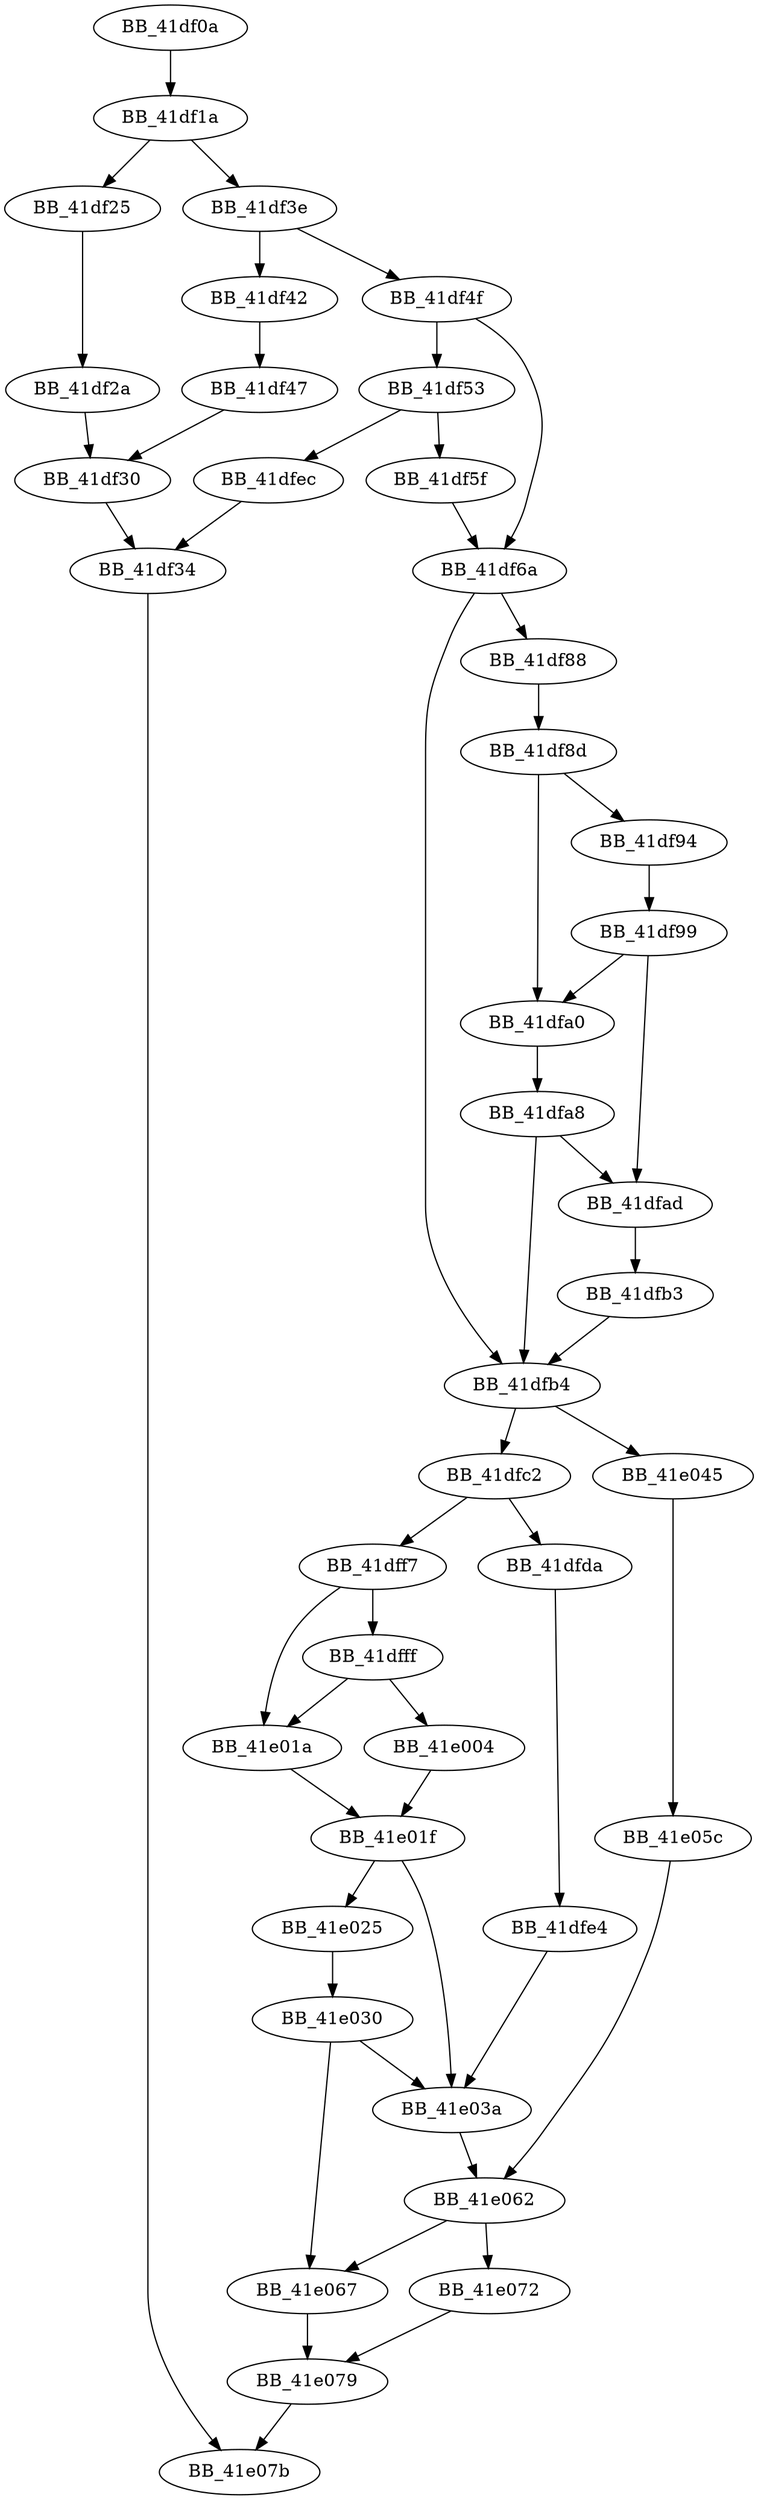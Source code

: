 DiGraph __flswbuf{
BB_41df0a->BB_41df1a
BB_41df1a->BB_41df25
BB_41df1a->BB_41df3e
BB_41df25->BB_41df2a
BB_41df2a->BB_41df30
BB_41df30->BB_41df34
BB_41df34->BB_41e07b
BB_41df3e->BB_41df42
BB_41df3e->BB_41df4f
BB_41df42->BB_41df47
BB_41df47->BB_41df30
BB_41df4f->BB_41df53
BB_41df4f->BB_41df6a
BB_41df53->BB_41df5f
BB_41df53->BB_41dfec
BB_41df5f->BB_41df6a
BB_41df6a->BB_41df88
BB_41df6a->BB_41dfb4
BB_41df88->BB_41df8d
BB_41df8d->BB_41df94
BB_41df8d->BB_41dfa0
BB_41df94->BB_41df99
BB_41df99->BB_41dfa0
BB_41df99->BB_41dfad
BB_41dfa0->BB_41dfa8
BB_41dfa8->BB_41dfad
BB_41dfa8->BB_41dfb4
BB_41dfad->BB_41dfb3
BB_41dfb3->BB_41dfb4
BB_41dfb4->BB_41dfc2
BB_41dfb4->BB_41e045
BB_41dfc2->BB_41dfda
BB_41dfc2->BB_41dff7
BB_41dfda->BB_41dfe4
BB_41dfe4->BB_41e03a
BB_41dfec->BB_41df34
BB_41dff7->BB_41dfff
BB_41dff7->BB_41e01a
BB_41dfff->BB_41e004
BB_41dfff->BB_41e01a
BB_41e004->BB_41e01f
BB_41e01a->BB_41e01f
BB_41e01f->BB_41e025
BB_41e01f->BB_41e03a
BB_41e025->BB_41e030
BB_41e030->BB_41e03a
BB_41e030->BB_41e067
BB_41e03a->BB_41e062
BB_41e045->BB_41e05c
BB_41e05c->BB_41e062
BB_41e062->BB_41e067
BB_41e062->BB_41e072
BB_41e067->BB_41e079
BB_41e072->BB_41e079
BB_41e079->BB_41e07b
}
